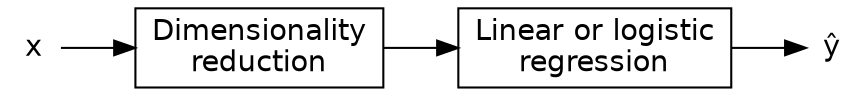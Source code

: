 Digraph g{
    rankdir=LR;
    node[fontname="DejaVuSans" width="0"];
    D[label="Dimensionality\nreduction" shape="box"];
    M[label="Linear or logistic\nregression" shape="box"];
    y[label="ŷ" shape="plaintext"];
    x[shape="plaintext"];
    x -> D -> M -> y;
}
